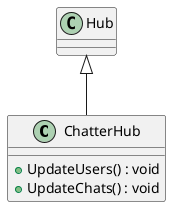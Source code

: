@startuml
class ChatterHub {
    + UpdateUsers() : void
    + UpdateChats() : void
}
Hub <|-- ChatterHub
@enduml
